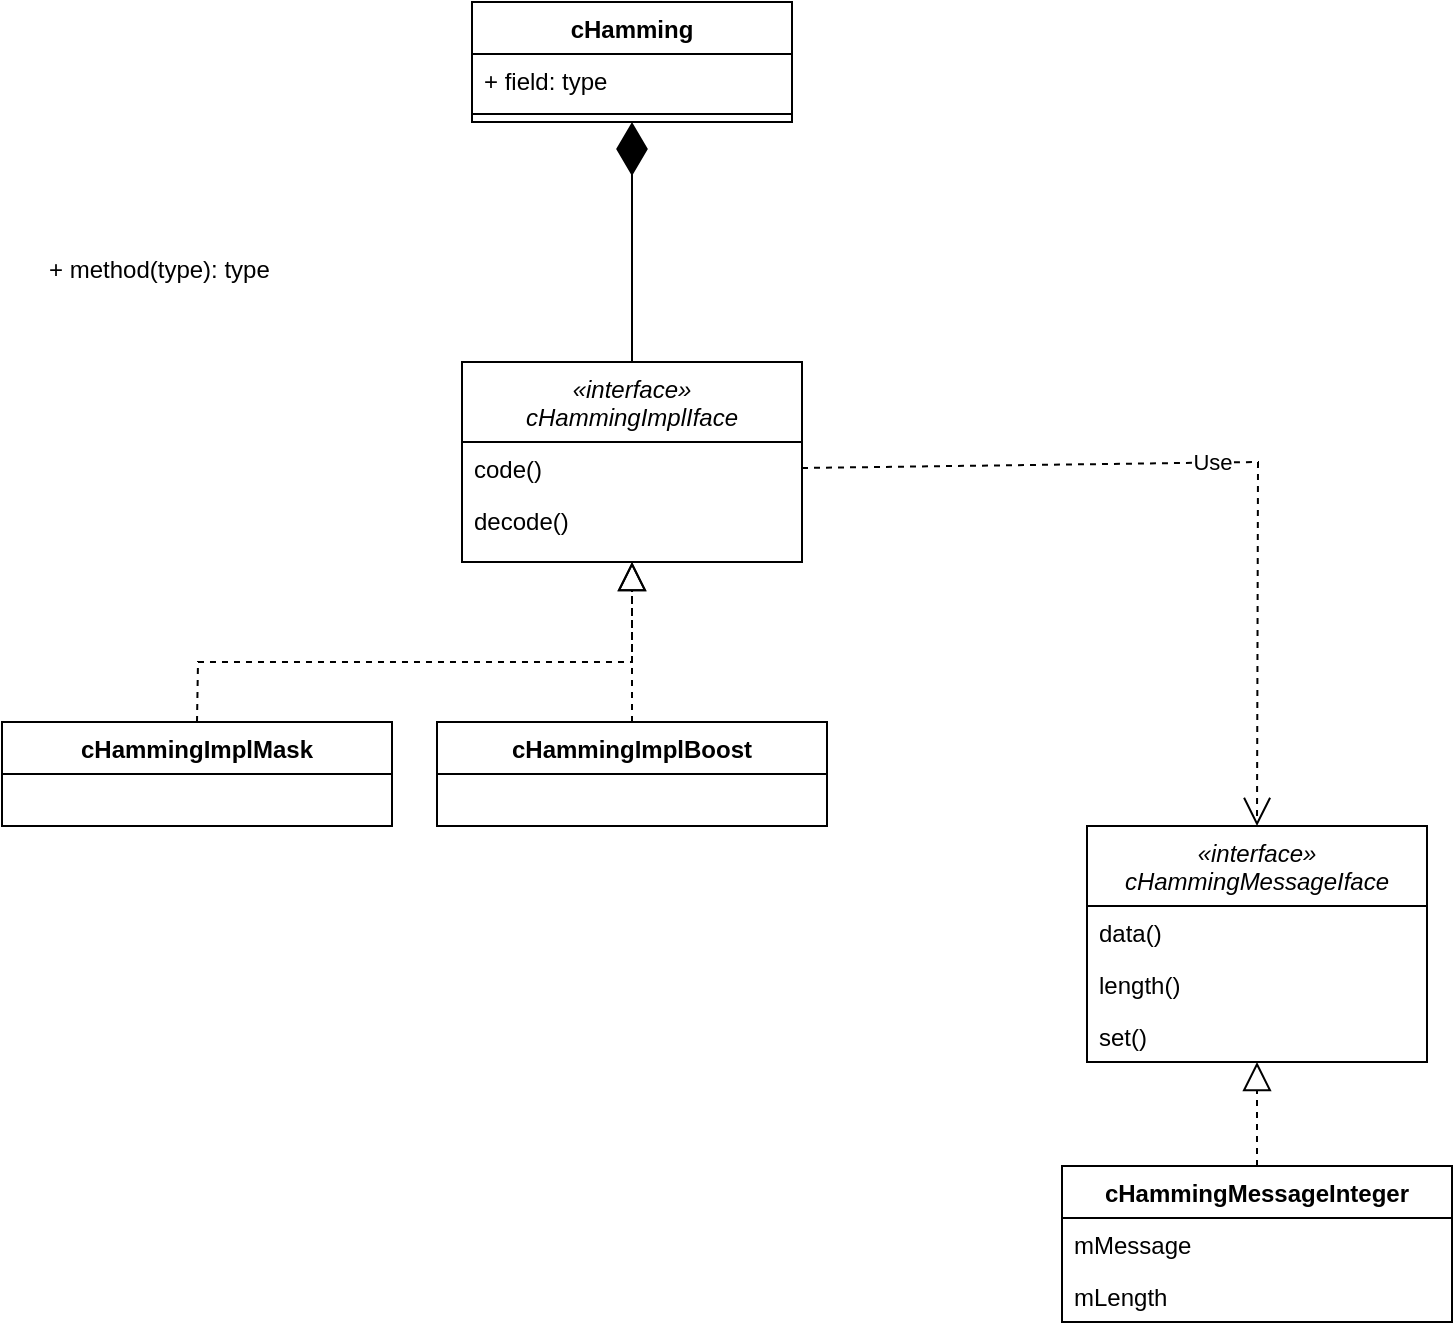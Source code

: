 <mxfile version="20.3.0" type="device"><diagram id="C5RBs43oDa-KdzZeNtuy" name="Page-1"><mxGraphModel dx="714" dy="2021" grid="1" gridSize="10" guides="1" tooltips="1" connect="1" arrows="1" fold="1" page="1" pageScale="1" pageWidth="827" pageHeight="1169" math="0" shadow="0"><root><mxCell id="WIyWlLk6GJQsqaUBKTNV-0"/><mxCell id="WIyWlLk6GJQsqaUBKTNV-1" parent="WIyWlLk6GJQsqaUBKTNV-0"/><mxCell id="zkfFHV4jXpPFQw0GAbJ--0" value="«interface»&#xA;cHammingMessageIface" style="swimlane;fontStyle=2;align=center;verticalAlign=top;childLayout=stackLayout;horizontal=1;startSize=40;horizontalStack=0;resizeParent=1;resizeLast=0;collapsible=1;marginBottom=0;rounded=0;shadow=0;strokeWidth=1;" parent="WIyWlLk6GJQsqaUBKTNV-1" vertex="1"><mxGeometry x="582.5" y="322" width="170" height="118" as="geometry"><mxRectangle x="230" y="140" width="160" height="26" as="alternateBounds"/></mxGeometry></mxCell><mxCell id="zkfFHV4jXpPFQw0GAbJ--5" value="data()" style="text;align=left;verticalAlign=top;spacingLeft=4;spacingRight=4;overflow=hidden;rotatable=0;points=[[0,0.5],[1,0.5]];portConstraint=eastwest;" parent="zkfFHV4jXpPFQw0GAbJ--0" vertex="1"><mxGeometry y="40" width="170" height="26" as="geometry"/></mxCell><mxCell id="mxodcwOeGpsV5GMVZbeQ-0" value="length()" style="text;align=left;verticalAlign=top;spacingLeft=4;spacingRight=4;overflow=hidden;rotatable=0;points=[[0,0.5],[1,0.5]];portConstraint=eastwest;" parent="zkfFHV4jXpPFQw0GAbJ--0" vertex="1"><mxGeometry y="66" width="170" height="26" as="geometry"/></mxCell><mxCell id="TxmeH5y7I1sOp8QkVa42-2" value="set()" style="text;align=left;verticalAlign=top;spacingLeft=4;spacingRight=4;overflow=hidden;rotatable=0;points=[[0,0.5],[1,0.5]];portConstraint=eastwest;" vertex="1" parent="zkfFHV4jXpPFQw0GAbJ--0"><mxGeometry y="92" width="170" height="26" as="geometry"/></mxCell><mxCell id="mxodcwOeGpsV5GMVZbeQ-2" value="cHammingMessageInteger" style="swimlane;fontStyle=1;align=center;verticalAlign=top;childLayout=stackLayout;horizontal=1;startSize=26;horizontalStack=0;resizeParent=1;resizeParentMax=0;resizeLast=0;collapsible=1;marginBottom=0;" parent="WIyWlLk6GJQsqaUBKTNV-1" vertex="1"><mxGeometry x="570" y="492" width="195" height="78" as="geometry"/></mxCell><mxCell id="mxodcwOeGpsV5GMVZbeQ-8" value="mMessage" style="text;align=left;verticalAlign=top;spacingLeft=4;spacingRight=4;overflow=hidden;rotatable=0;points=[[0,0.5],[1,0.5]];portConstraint=eastwest;" parent="mxodcwOeGpsV5GMVZbeQ-2" vertex="1"><mxGeometry y="26" width="195" height="26" as="geometry"/></mxCell><mxCell id="mxodcwOeGpsV5GMVZbeQ-9" value="mLength" style="text;align=left;verticalAlign=top;spacingLeft=4;spacingRight=4;overflow=hidden;rotatable=0;points=[[0,0.5],[1,0.5]];portConstraint=eastwest;" parent="mxodcwOeGpsV5GMVZbeQ-2" vertex="1"><mxGeometry y="52" width="195" height="26" as="geometry"/></mxCell><mxCell id="mxodcwOeGpsV5GMVZbeQ-7" value="" style="endArrow=block;dashed=1;endFill=0;endSize=12;html=1;rounded=0;entryX=0.5;entryY=1;entryDx=0;entryDy=0;exitX=0.5;exitY=0;exitDx=0;exitDy=0;" parent="WIyWlLk6GJQsqaUBKTNV-1" source="mxodcwOeGpsV5GMVZbeQ-2" target="zkfFHV4jXpPFQw0GAbJ--0" edge="1"><mxGeometry width="160" relative="1" as="geometry"><mxPoint x="522.5" y="482" as="sourcePoint"/><mxPoint x="682.5" y="482" as="targetPoint"/></mxGeometry></mxCell><mxCell id="mxodcwOeGpsV5GMVZbeQ-10" value="«interface»&#xA;cHammingImplIface" style="swimlane;fontStyle=2;align=center;verticalAlign=top;childLayout=stackLayout;horizontal=1;startSize=40;horizontalStack=0;resizeParent=1;resizeLast=0;collapsible=1;marginBottom=0;rounded=0;shadow=0;strokeWidth=1;" parent="WIyWlLk6GJQsqaUBKTNV-1" vertex="1"><mxGeometry x="270" y="90" width="170" height="100" as="geometry"><mxRectangle x="230" y="140" width="160" height="26" as="alternateBounds"/></mxGeometry></mxCell><mxCell id="mxodcwOeGpsV5GMVZbeQ-11" value="code()" style="text;align=left;verticalAlign=top;spacingLeft=4;spacingRight=4;overflow=hidden;rotatable=0;points=[[0,0.5],[1,0.5]];portConstraint=eastwest;" parent="mxodcwOeGpsV5GMVZbeQ-10" vertex="1"><mxGeometry y="40" width="170" height="26" as="geometry"/></mxCell><mxCell id="mxodcwOeGpsV5GMVZbeQ-12" value="decode()" style="text;align=left;verticalAlign=top;spacingLeft=4;spacingRight=4;overflow=hidden;rotatable=0;points=[[0,0.5],[1,0.5]];portConstraint=eastwest;" parent="mxodcwOeGpsV5GMVZbeQ-10" vertex="1"><mxGeometry y="66" width="170" height="26" as="geometry"/></mxCell><mxCell id="mxodcwOeGpsV5GMVZbeQ-14" value="cHammingImplBoost" style="swimlane;fontStyle=1;align=center;verticalAlign=top;childLayout=stackLayout;horizontal=1;startSize=26;horizontalStack=0;resizeParent=1;resizeParentMax=0;resizeLast=0;collapsible=1;marginBottom=0;" parent="WIyWlLk6GJQsqaUBKTNV-1" vertex="1"><mxGeometry x="257.5" y="270" width="195" height="52" as="geometry"/></mxCell><mxCell id="mxodcwOeGpsV5GMVZbeQ-17" value="" style="endArrow=block;dashed=1;endFill=0;endSize=12;html=1;rounded=0;entryX=0.5;entryY=1;entryDx=0;entryDy=0;exitX=0.5;exitY=0;exitDx=0;exitDy=0;" parent="WIyWlLk6GJQsqaUBKTNV-1" source="mxodcwOeGpsV5GMVZbeQ-14" target="mxodcwOeGpsV5GMVZbeQ-10" edge="1"><mxGeometry width="160" relative="1" as="geometry"><mxPoint x="210" y="260" as="sourcePoint"/><mxPoint x="355" y="210" as="targetPoint"/></mxGeometry></mxCell><mxCell id="mxodcwOeGpsV5GMVZbeQ-18" value="cHammingImplMask" style="swimlane;fontStyle=1;align=center;verticalAlign=top;childLayout=stackLayout;horizontal=1;startSize=26;horizontalStack=0;resizeParent=1;resizeParentMax=0;resizeLast=0;collapsible=1;marginBottom=0;" parent="WIyWlLk6GJQsqaUBKTNV-1" vertex="1"><mxGeometry x="40" y="270" width="195" height="52" as="geometry"/></mxCell><mxCell id="mxodcwOeGpsV5GMVZbeQ-21" value="" style="endArrow=block;dashed=1;endFill=0;endSize=12;html=1;rounded=0;exitX=0.5;exitY=0;exitDx=0;exitDy=0;entryX=0.5;entryY=1;entryDx=0;entryDy=0;" parent="WIyWlLk6GJQsqaUBKTNV-1" source="mxodcwOeGpsV5GMVZbeQ-18" target="mxodcwOeGpsV5GMVZbeQ-10" edge="1"><mxGeometry width="160" relative="1" as="geometry"><mxPoint x="365" y="280" as="sourcePoint"/><mxPoint x="250" y="220" as="targetPoint"/><Array as="points"><mxPoint x="138" y="240"/><mxPoint x="355" y="240"/></Array></mxGeometry></mxCell><mxCell id="mxodcwOeGpsV5GMVZbeQ-22" value="cHamming" style="swimlane;fontStyle=1;align=center;verticalAlign=top;childLayout=stackLayout;horizontal=1;startSize=26;horizontalStack=0;resizeParent=1;resizeParentMax=0;resizeLast=0;collapsible=1;marginBottom=0;" parent="WIyWlLk6GJQsqaUBKTNV-1" vertex="1"><mxGeometry x="275" y="-90" width="160" height="60" as="geometry"/></mxCell><mxCell id="mxodcwOeGpsV5GMVZbeQ-23" value="+ field: type" style="text;strokeColor=none;fillColor=none;align=left;verticalAlign=top;spacingLeft=4;spacingRight=4;overflow=hidden;rotatable=0;points=[[0,0.5],[1,0.5]];portConstraint=eastwest;" parent="mxodcwOeGpsV5GMVZbeQ-22" vertex="1"><mxGeometry y="26" width="160" height="26" as="geometry"/></mxCell><mxCell id="mxodcwOeGpsV5GMVZbeQ-24" value="" style="line;strokeWidth=1;fillColor=none;align=left;verticalAlign=middle;spacingTop=-1;spacingLeft=3;spacingRight=3;rotatable=0;labelPosition=right;points=[];portConstraint=eastwest;" parent="mxodcwOeGpsV5GMVZbeQ-22" vertex="1"><mxGeometry y="52" width="160" height="8" as="geometry"/></mxCell><mxCell id="mxodcwOeGpsV5GMVZbeQ-27" value="Use" style="endArrow=open;endSize=12;dashed=1;html=1;rounded=0;exitX=1;exitY=0.5;exitDx=0;exitDy=0;entryX=0.5;entryY=0;entryDx=0;entryDy=0;" parent="WIyWlLk6GJQsqaUBKTNV-1" source="mxodcwOeGpsV5GMVZbeQ-11" target="zkfFHV4jXpPFQw0GAbJ--0" edge="1"><mxGeometry width="160" relative="1" as="geometry"><mxPoint x="620" y="-30" as="sourcePoint"/><mxPoint x="678" y="80" as="targetPoint"/><Array as="points"><mxPoint x="668" y="140"/></Array></mxGeometry></mxCell><mxCell id="mxodcwOeGpsV5GMVZbeQ-28" value="+ method(type): type" style="text;strokeColor=none;fillColor=none;align=left;verticalAlign=top;spacingLeft=4;spacingRight=4;overflow=hidden;rotatable=0;points=[[0,0.5],[1,0.5]];portConstraint=eastwest;" parent="WIyWlLk6GJQsqaUBKTNV-1" vertex="1"><mxGeometry x="57.5" y="30" width="160" height="26" as="geometry"/></mxCell><mxCell id="mxodcwOeGpsV5GMVZbeQ-29" value="&amp;nbsp;" style="text;whiteSpace=wrap;html=1;" parent="WIyWlLk6GJQsqaUBKTNV-1" vertex="1"><mxGeometry x="600" y="10" width="40" height="40" as="geometry"/></mxCell><mxCell id="TxmeH5y7I1sOp8QkVa42-1" value="" style="endArrow=diamondThin;endFill=1;endSize=24;html=1;rounded=0;exitX=0.5;exitY=0;exitDx=0;exitDy=0;entryX=0.5;entryY=1;entryDx=0;entryDy=0;" edge="1" parent="WIyWlLk6GJQsqaUBKTNV-1" source="mxodcwOeGpsV5GMVZbeQ-10" target="mxodcwOeGpsV5GMVZbeQ-22"><mxGeometry width="160" relative="1" as="geometry"><mxPoint x="480" y="190" as="sourcePoint"/><mxPoint x="440" y="10" as="targetPoint"/></mxGeometry></mxCell></root></mxGraphModel></diagram></mxfile>